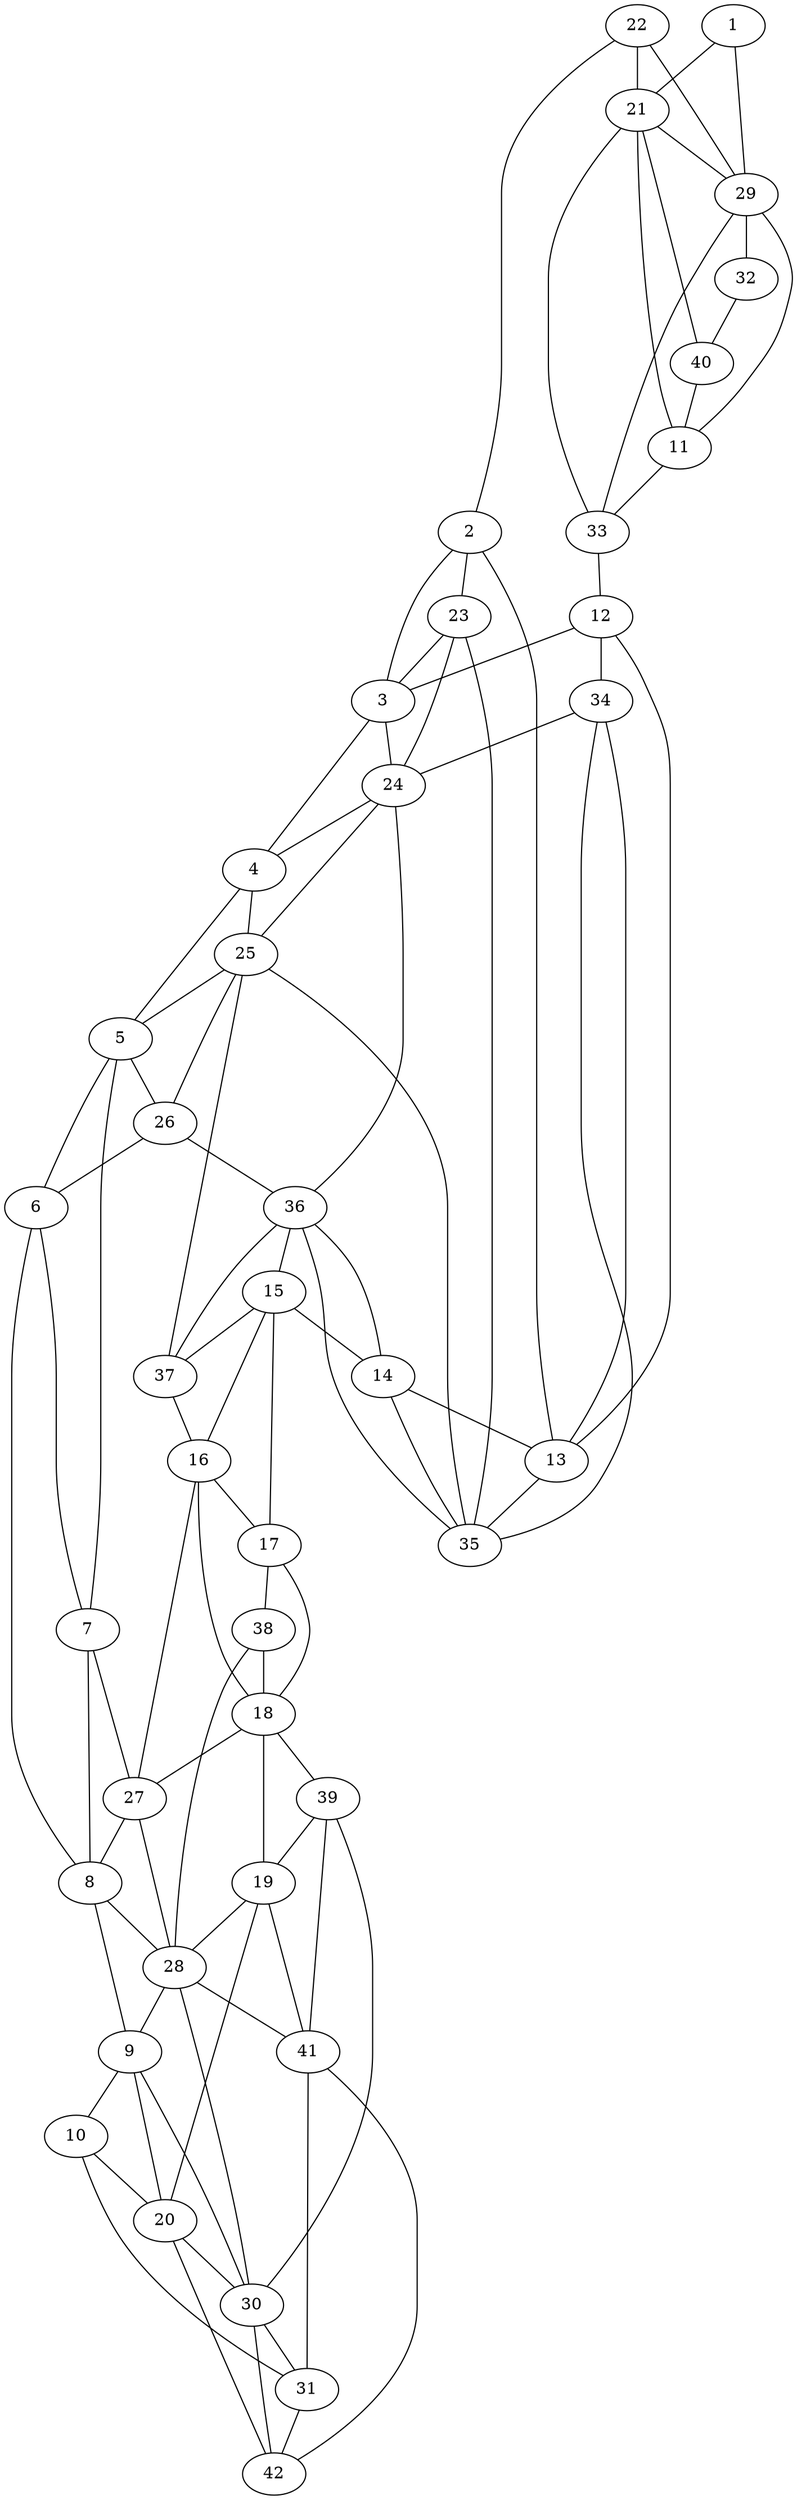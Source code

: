 graph pdb1v5x {
	1	 [aaLength=12,
		sequence=RLEDALLAEALG,
		type=0];
	21	 [aaLength=4,
		sequence=RVKI,
		type=1];
	1 -- 21	 [distance0="28.18365",
		frequency=1,
		type0=2];
	29	 [aaLength=4,
		sequence=RVKI,
		type=1];
	1 -- 29	 [distance0="28.18365",
		frequency=1,
		type0=3];
	2	 [aaLength=12,
		sequence=APEAARAIGEAL,
		type=0];
	3	 [aaLength=12,
		sequence=PPEEVLRLMEEA,
		type=0];
	2 -- 3	 [distance0="26.67765",
		frequency=1,
		type0=2];
	13	 [aaLength=13,
		sequence=PPEEVLRLMEEAR,
		type=0];
	2 -- 13	 [distance0="28.53861",
		frequency=1,
		type0=3];
	23	 [aaLength=6,
		sequence=VRVGVF,
		type=1];
	2 -- 23	 [distance0="4.0",
		frequency=1,
		type0=4];
	24	 [aaLength=4,
		sequence=VAQL,
		type=1];
	3 -- 24	 [distance0="3.0",
		frequency=1,
		type0=4];
	4	 [aaLength=9,
		sequence=PPEWAEAVG,
		type=0];
	4 -- 3	 [distance0="24.21658",
		frequency=1,
		type0=1];
	25	 [aaLength=6,
		sequence=VIKAFP,
		type=1];
	4 -- 25	 [distance0="4.0",
		frequency=1,
		type0=4];
	5	 [aaLength=7,
		sequence=RPEWADY,
		type=0];
	5 -- 4	 [distance0="26.80261",
		frequency=1,
		type0=1];
	7	 [aaLength=7,
		sequence=AKPLLAT,
		type=0];
	5 -- 7	 [distance0="29.90604",
		frequency=1,
		type0=3];
	6	 [aaLength=4,
		sequence=PRAW,
		type=0];
	5 -- 6	 [distance0="29.71476",
		frequency=1,
		type0=2];
	26	 [aaLength=5,
		sequence=ALLLD,
		type=1];
	5 -- 26	 [distance0="3.0",
		frequency=1,
		type0=4];
	6 -- 7	 [distance0="9.973354",
		distance1="0.0",
		frequency=2,
		type0=1,
		type1=5];
	8	 [aaLength=9,
		sequence=NLEEVLALR,
		type=0];
	6 -- 8	 [distance0="24.79548",
		frequency=1,
		type0=2];
	7 -- 8	 [distance0="22.42817",
		frequency=1,
		type0=2];
	27	 [aaLength=3,
		sequence=VIL,
		type=1];
	7 -- 27	 [distance0="3.0",
		frequency=1,
		type0=4];
	9	 [aaLength=3,
		sequence=ASG,
		type=0];
	8 -- 9	 [distance0="16.73046",
		frequency=1,
		type0=1];
	28	 [aaLength=4,
		sequence=ALDL,
		type=1];
	8 -- 28	 [distance0="2.0",
		frequency=1,
		type0=4];
	10	 [aaLength=15,
		sequence=SAEKLRALFARLASL,
		type=0];
	9 -- 10	 [distance0="16.15055",
		frequency=1,
		type0=1];
	20	 [aaLength=14,
		sequence=SAEKLRALFARLAS,
		type=0];
	9 -- 20	 [distance0="30.74125",
		frequency=1,
		type0=3];
	30	 [aaLength=3,
		sequence=EEA,
		type=1];
	9 -- 30	 [distance0="1.0",
		frequency=1,
		type0=4];
	10 -- 20	 [distance0="18.5972",
		frequency=1,
		type0=2];
	31	 [aaLength=2,
		sequence=VK,
		type=1];
	10 -- 31	 [distance0="20.85717",
		frequency=1,
		type0=3];
	11	 [aaLength=12,
		sequence=RLEDALLAEALG,
		type=0];
	11 -- 21	 [distance0="27.59523",
		frequency=1,
		type0=2];
	11 -- 29	 [distance0="27.59523",
		frequency=1,
		type0=3];
	33	 [aaLength=5,
		sequence=ALGFV,
		type=1];
	11 -- 33	 [distance0="2.0",
		frequency=1,
		type0=4];
	12	 [aaLength=12,
		sequence=APEAARAIGEAL,
		type=0];
	12 -- 3	 [distance0="28.14656",
		frequency=1,
		type0=3];
	12 -- 13	 [distance0="27.27384",
		frequency=1,
		type0=2];
	34	 [aaLength=6,
		sequence=VRVGVF,
		type=1];
	12 -- 34	 [distance0="4.0",
		frequency=1,
		type0=4];
	35	 [aaLength=4,
		sequence=VAQL,
		type=1];
	13 -- 35	 [distance0="2.0",
		frequency=1,
		type0=4];
	14	 [aaLength=10,
		sequence=PPEWAEAVGR,
		type=0];
	14 -- 13	 [distance0="24.5364",
		frequency=1,
		type0=1];
	36	 [aaLength=6,
		sequence=VIKAFP,
		type=1];
	14 -- 36	 [distance0="3.0",
		frequency=1,
		type0=4];
	15	 [aaLength=7,
		sequence=RPEWADY,
		type=0];
	15 -- 14	 [distance0="26.73124",
		frequency=1,
		type0=1];
	16	 [aaLength=4,
		sequence=PRAW,
		type=0];
	15 -- 16	 [distance0="29.12763",
		frequency=1,
		type0=2];
	17	 [aaLength=7,
		sequence=AKPLLAT,
		type=0];
	15 -- 17	 [distance0="29.90611",
		frequency=1,
		type0=3];
	37	 [aaLength=5,
		sequence=ALLLD,
		type=1];
	15 -- 37	 [distance0="3.0",
		frequency=1,
		type0=4];
	16 -- 17	 [distance0="9.096532",
		distance1="0.0",
		frequency=2,
		type0=1,
		type1=5];
	18	 [aaLength=8,
		sequence=NLEEVLAL,
		type=0];
	16 -- 18	 [distance0="24.97742",
		frequency=1,
		type0=2];
	16 -- 27	 [distance0="28.83591",
		frequency=1,
		type0=3];
	17 -- 18	 [distance0="23.81239",
		frequency=1,
		type0=2];
	38	 [aaLength=3,
		sequence=VIL,
		type=1];
	17 -- 38	 [distance0="3.0",
		frequency=1,
		type0=4];
	19	 [aaLength=3,
		sequence=ASG,
		type=0];
	18 -- 19	 [distance0="18.29111",
		frequency=1,
		type0=1];
	18 -- 27	 [distance0="20.85673",
		frequency=1,
		type0=2];
	39	 [aaLength=4,
		sequence=ALDL,
		type=1];
	18 -- 39	 [distance0="3.0",
		frequency=1,
		type0=4];
	19 -- 20	 [distance0="17.5855",
		frequency=1,
		type0=1];
	19 -- 28	 [distance0="26.88067",
		frequency=1,
		type0=3];
	41	 [aaLength=3,
		sequence=EEA,
		type=1];
	19 -- 41	 [distance0="1.0",
		frequency=1,
		type0=4];
	20 -- 30	 [distance0="15.17514",
		frequency=1,
		type0=3];
	42	 [aaLength=2,
		sequence=VK,
		type=1];
	20 -- 42	 [distance0="13.61194",
		frequency=1,
		type0=2];
	21 -- 29	 [distance0="0.0",
		distance1="0.0",
		frequency=2,
		type0=1,
		type1=5];
	22	 [aaLength=5,
		sequence=ALGFV,
		type=1];
	22 -- 2	 [distance0="9.0",
		frequency=1,
		type0=4];
	22 -- 21	 [distance0="22.0",
		frequency=1,
		type0=2];
	22 -- 29	 [distance0="22.0",
		frequency=1,
		type0=3];
	23 -- 3	 [distance0="3.0",
		frequency=1,
		type0=4];
	23 -- 24	 [distance0="24.0",
		frequency=1,
		type0=2];
	23 -- 35	 [distance0="24.0",
		frequency=1,
		type0=3];
	24 -- 4	 [distance0="4.0",
		frequency=1,
		type0=4];
	24 -- 25	 [distance0="21.0",
		frequency=1,
		type0=2];
	25 -- 5	 [distance0="5.0",
		frequency=1,
		type0=4];
	26 -- 6	 [distance0="10.0",
		frequency=1,
		type0=4];
	26 -- 25	 [distance0="21.0",
		frequency=1,
		type0=2];
	26 -- 36	 [distance0="21.0",
		frequency=1,
		type0=3];
	27 -- 8	 [distance0="7.0",
		frequency=1,
		type0=4];
	27 -- 28	 [distance0="21.0",
		frequency=1,
		type0=3];
	28 -- 9	 [distance0="0.0",
		frequency=1,
		type0=5];
	28 -- 30	 [distance0="8.0",
		frequency=1,
		type0=2];
	28 -- 41	 [distance0="8.0",
		frequency=1,
		type0=3];
	32	 [aaLength=4,
		sequence=RVKI,
		type=1];
	29 -- 32	 [distance0="0.0",
		frequency=1,
		type0=2];
	30 -- 31	 [distance0="5.0",
		distance1="2.0",
		frequency=2,
		type0=2,
		type1=4];
	31 -- 42	 [distance0="0.0",
		frequency=1,
		type0=1];
	40	 [aaLength=4,
		sequence=RVKI,
		type=1];
	32 -- 40	 [distance0="0.0",
		distance1="0.0",
		frequency=2,
		type0=3,
		type1=5];
	33 -- 12	 [distance0="9.0",
		frequency=1,
		type0=4];
	33 -- 21	 [distance0="22.0",
		frequency=1,
		type0=2];
	33 -- 29	 [distance0="22.0",
		frequency=1,
		type0=3];
	34 -- 13	 [distance0="3.0",
		frequency=1,
		type0=4];
	34 -- 24	 [distance0="24.0",
		frequency=1,
		type0=2];
	34 -- 35	 [distance0="24.0",
		frequency=1,
		type0=3];
	35 -- 14	 [distance0="4.0",
		frequency=1,
		type0=4];
	35 -- 25	 [distance0="21.0",
		frequency=1,
		type0=2];
	35 -- 36	 [distance0="21.0",
		frequency=1,
		type0=3];
	36 -- 15	 [distance0="5.0",
		frequency=1,
		type0=4];
	36 -- 24	 [distance0="21.0",
		frequency=1,
		type0=2];
	37 -- 16	 [distance0="10.0",
		frequency=1,
		type0=4];
	37 -- 25	 [distance0="21.0",
		frequency=1,
		type0=2];
	37 -- 36	 [distance0="21.0",
		frequency=1,
		type0=3];
	38 -- 18	 [distance0="20.85673",
		distance1="7.0",
		frequency=2,
		type0=2,
		type1=4];
	38 -- 28	 [distance0="21.0",
		frequency=1,
		type0=3];
	39 -- 19	 [distance0="0.0",
		frequency=1,
		type0=5];
	39 -- 30	 [distance0="8.0",
		frequency=1,
		type0=2];
	39 -- 41	 [distance0="8.0",
		frequency=1,
		type0=3];
	40 -- 11	 [distance0="4.0",
		frequency=1,
		type0=4];
	40 -- 21	 [distance0="0.0",
		frequency=1,
		type0=1];
	41 -- 31	 [distance0="5.0",
		frequency=1,
		type0=2];
	41 -- 42	 [distance0="5.0",
		distance1="2.0",
		frequency=2,
		type0=3,
		type1=4];
	42 -- 30	 [distance0="5.0",
		frequency=1,
		type0=2];
}
